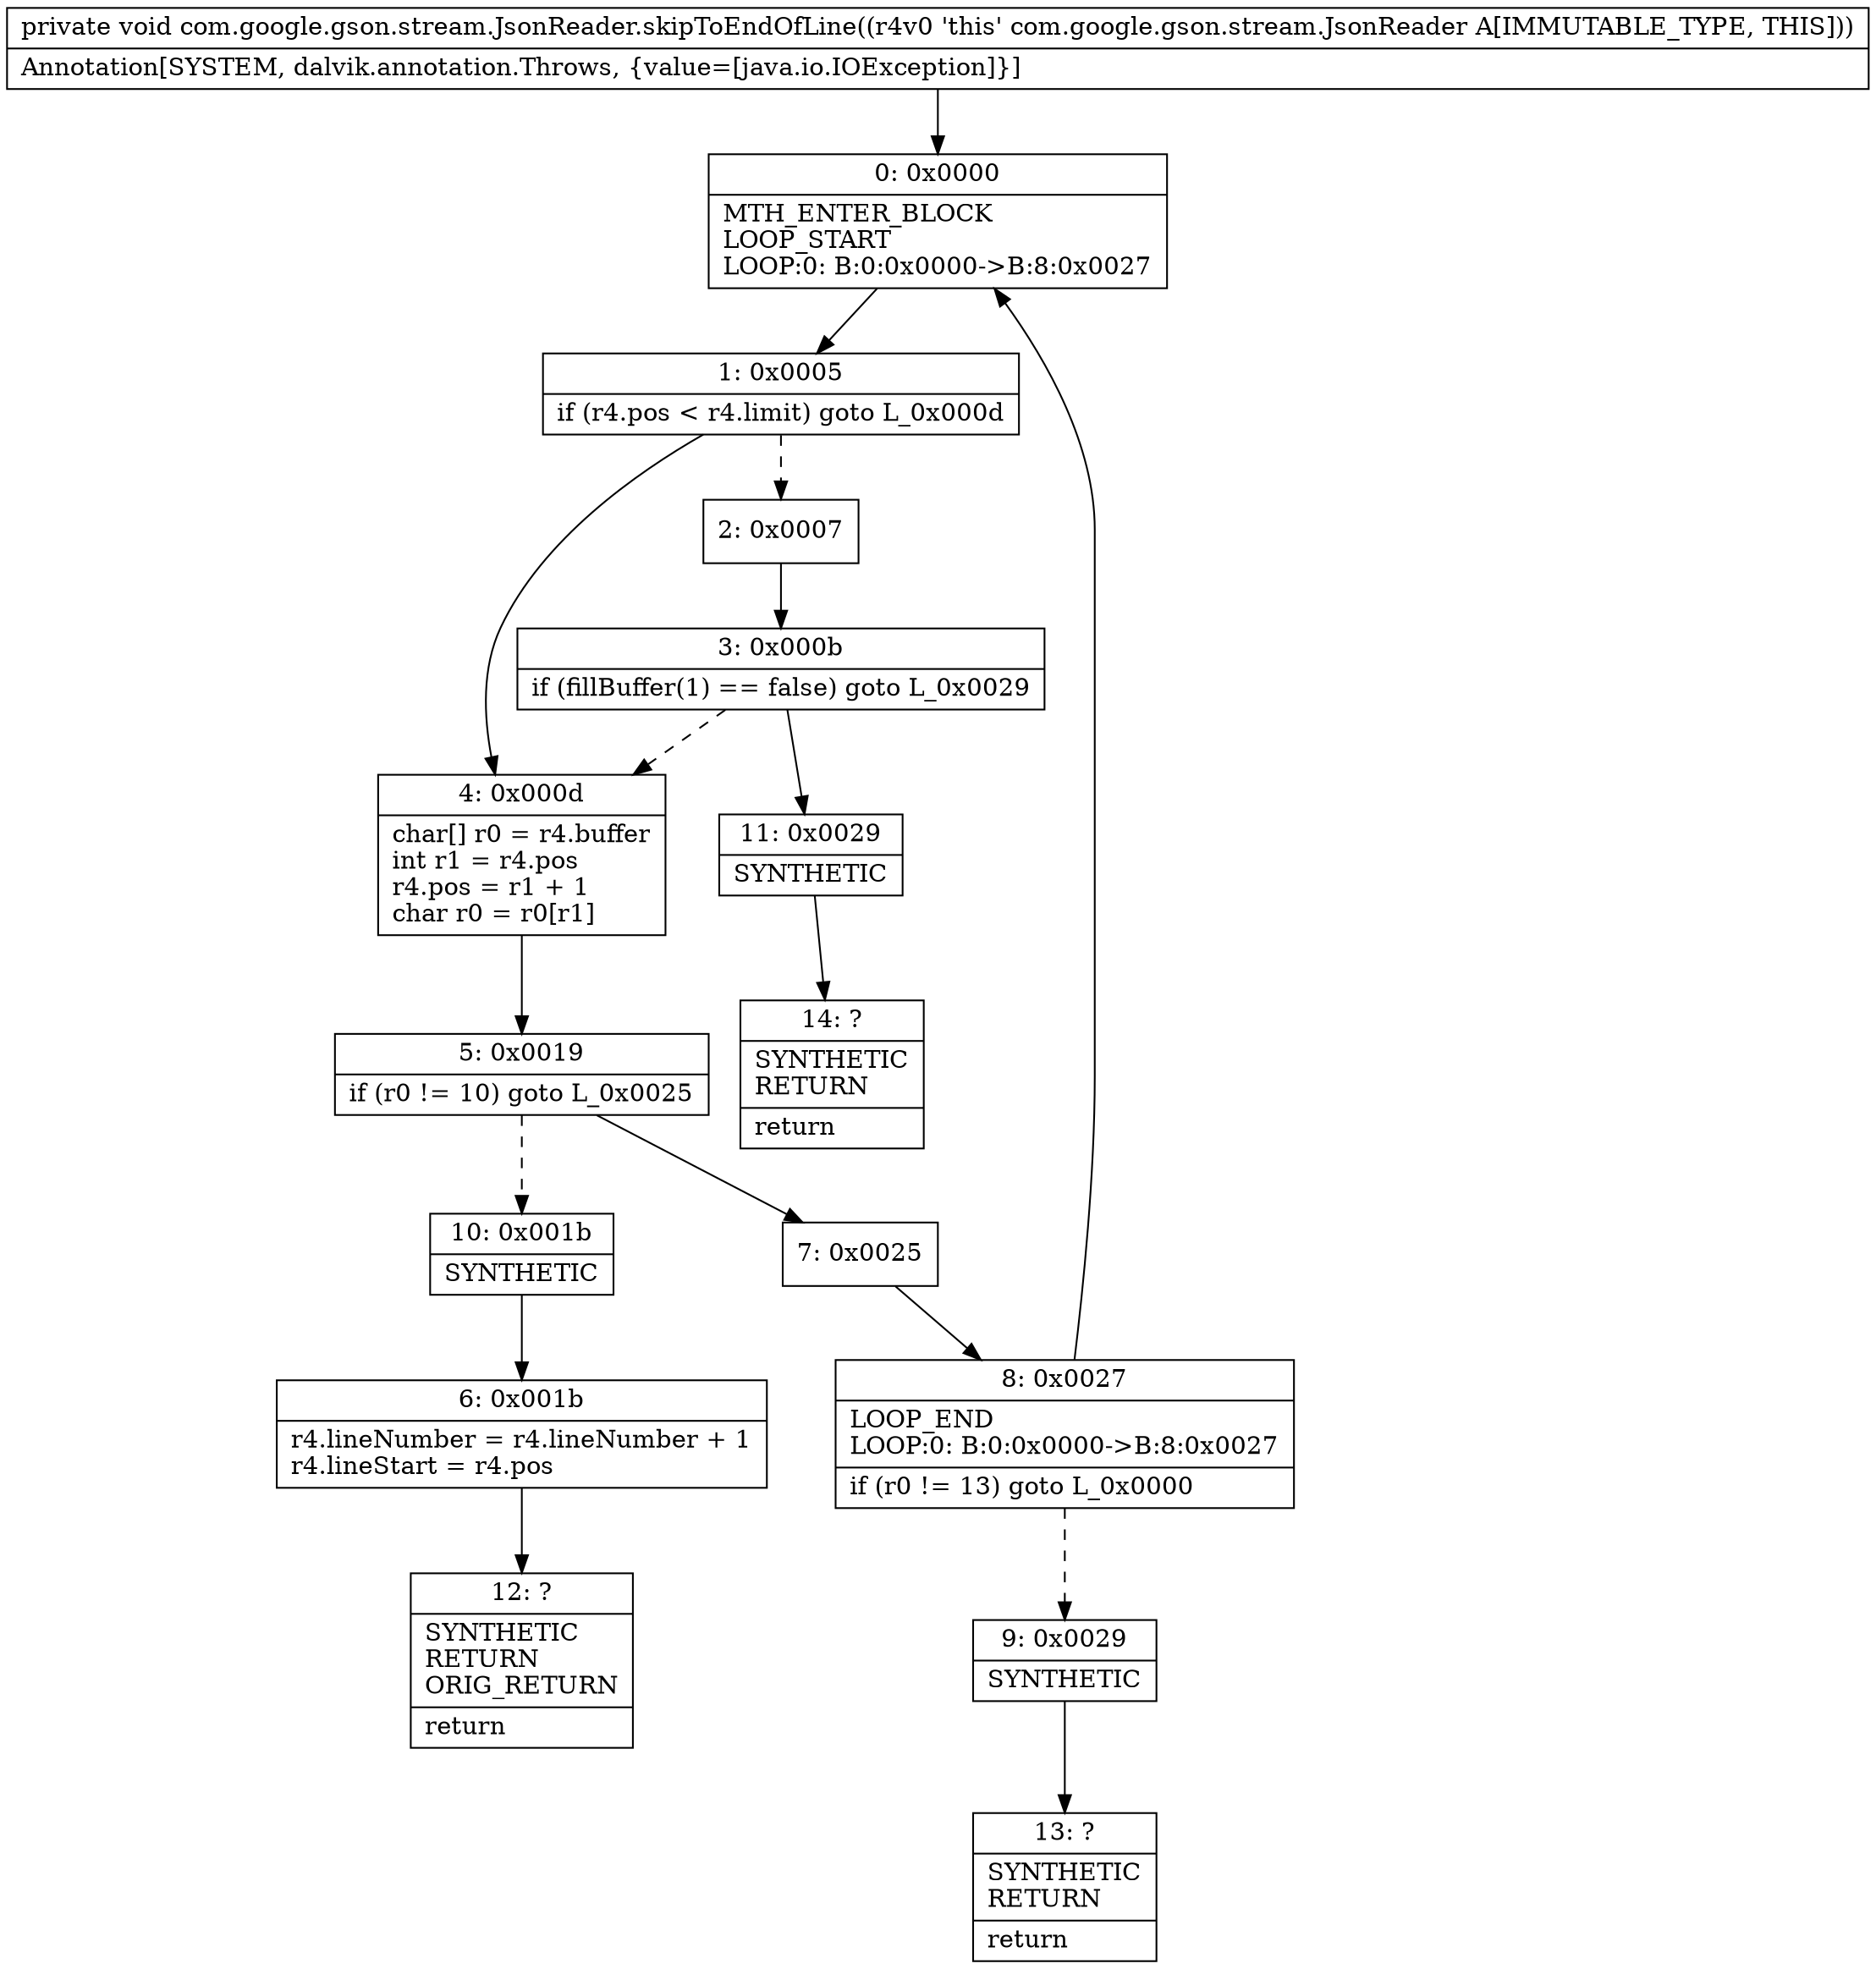 digraph "CFG forcom.google.gson.stream.JsonReader.skipToEndOfLine()V" {
Node_0 [shape=record,label="{0\:\ 0x0000|MTH_ENTER_BLOCK\lLOOP_START\lLOOP:0: B:0:0x0000\-\>B:8:0x0027\l}"];
Node_1 [shape=record,label="{1\:\ 0x0005|if (r4.pos \< r4.limit) goto L_0x000d\l}"];
Node_2 [shape=record,label="{2\:\ 0x0007}"];
Node_3 [shape=record,label="{3\:\ 0x000b|if (fillBuffer(1) == false) goto L_0x0029\l}"];
Node_4 [shape=record,label="{4\:\ 0x000d|char[] r0 = r4.buffer\lint r1 = r4.pos\lr4.pos = r1 + 1\lchar r0 = r0[r1]\l}"];
Node_5 [shape=record,label="{5\:\ 0x0019|if (r0 != 10) goto L_0x0025\l}"];
Node_6 [shape=record,label="{6\:\ 0x001b|r4.lineNumber = r4.lineNumber + 1\lr4.lineStart = r4.pos\l}"];
Node_7 [shape=record,label="{7\:\ 0x0025}"];
Node_8 [shape=record,label="{8\:\ 0x0027|LOOP_END\lLOOP:0: B:0:0x0000\-\>B:8:0x0027\l|if (r0 != 13) goto L_0x0000\l}"];
Node_9 [shape=record,label="{9\:\ 0x0029|SYNTHETIC\l}"];
Node_10 [shape=record,label="{10\:\ 0x001b|SYNTHETIC\l}"];
Node_11 [shape=record,label="{11\:\ 0x0029|SYNTHETIC\l}"];
Node_12 [shape=record,label="{12\:\ ?|SYNTHETIC\lRETURN\lORIG_RETURN\l|return\l}"];
Node_13 [shape=record,label="{13\:\ ?|SYNTHETIC\lRETURN\l|return\l}"];
Node_14 [shape=record,label="{14\:\ ?|SYNTHETIC\lRETURN\l|return\l}"];
MethodNode[shape=record,label="{private void com.google.gson.stream.JsonReader.skipToEndOfLine((r4v0 'this' com.google.gson.stream.JsonReader A[IMMUTABLE_TYPE, THIS]))  | Annotation[SYSTEM, dalvik.annotation.Throws, \{value=[java.io.IOException]\}]\l}"];
MethodNode -> Node_0;
Node_0 -> Node_1;
Node_1 -> Node_2[style=dashed];
Node_1 -> Node_4;
Node_2 -> Node_3;
Node_3 -> Node_4[style=dashed];
Node_3 -> Node_11;
Node_4 -> Node_5;
Node_5 -> Node_7;
Node_5 -> Node_10[style=dashed];
Node_6 -> Node_12;
Node_7 -> Node_8;
Node_8 -> Node_0;
Node_8 -> Node_9[style=dashed];
Node_9 -> Node_13;
Node_10 -> Node_6;
Node_11 -> Node_14;
}

